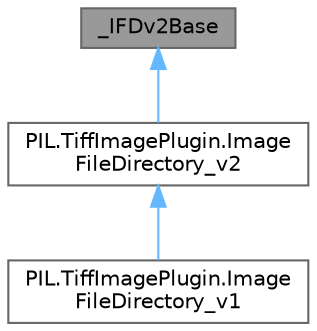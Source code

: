 digraph "_IFDv2Base"
{
 // LATEX_PDF_SIZE
  bgcolor="transparent";
  edge [fontname=Helvetica,fontsize=10,labelfontname=Helvetica,labelfontsize=10];
  node [fontname=Helvetica,fontsize=10,shape=box,height=0.2,width=0.4];
  Node1 [id="Node000001",label="_IFDv2Base",height=0.2,width=0.4,color="gray40", fillcolor="grey60", style="filled", fontcolor="black",tooltip=" "];
  Node1 -> Node2 [id="edge1_Node000001_Node000002",dir="back",color="steelblue1",style="solid",tooltip=" "];
  Node2 [id="Node000002",label="PIL.TiffImagePlugin.Image\lFileDirectory_v2",height=0.2,width=0.4,color="gray40", fillcolor="white", style="filled",URL="$d3/df8/classPIL_1_1TiffImagePlugin_1_1ImageFileDirectory__v2.html",tooltip=" "];
  Node2 -> Node3 [id="edge2_Node000002_Node000003",dir="back",color="steelblue1",style="solid",tooltip=" "];
  Node3 [id="Node000003",label="PIL.TiffImagePlugin.Image\lFileDirectory_v1",height=0.2,width=0.4,color="gray40", fillcolor="white", style="filled",URL="$da/d1e/classPIL_1_1TiffImagePlugin_1_1ImageFileDirectory__v1.html",tooltip=" "];
}
